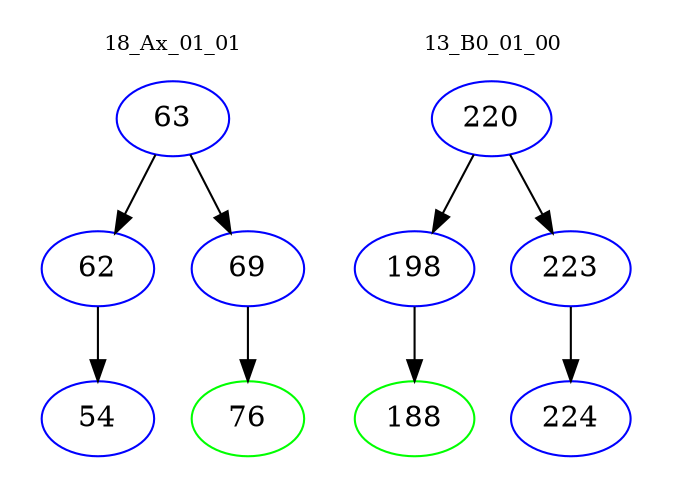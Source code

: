 digraph{
subgraph cluster_0 {
color = white
label = "18_Ax_01_01";
fontsize=10;
T0_63 [label="63", color="blue"]
T0_63 -> T0_62 [color="black"]
T0_62 [label="62", color="blue"]
T0_62 -> T0_54 [color="black"]
T0_54 [label="54", color="blue"]
T0_63 -> T0_69 [color="black"]
T0_69 [label="69", color="blue"]
T0_69 -> T0_76 [color="black"]
T0_76 [label="76", color="green"]
}
subgraph cluster_1 {
color = white
label = "13_B0_01_00";
fontsize=10;
T1_220 [label="220", color="blue"]
T1_220 -> T1_198 [color="black"]
T1_198 [label="198", color="blue"]
T1_198 -> T1_188 [color="black"]
T1_188 [label="188", color="green"]
T1_220 -> T1_223 [color="black"]
T1_223 [label="223", color="blue"]
T1_223 -> T1_224 [color="black"]
T1_224 [label="224", color="blue"]
}
}
